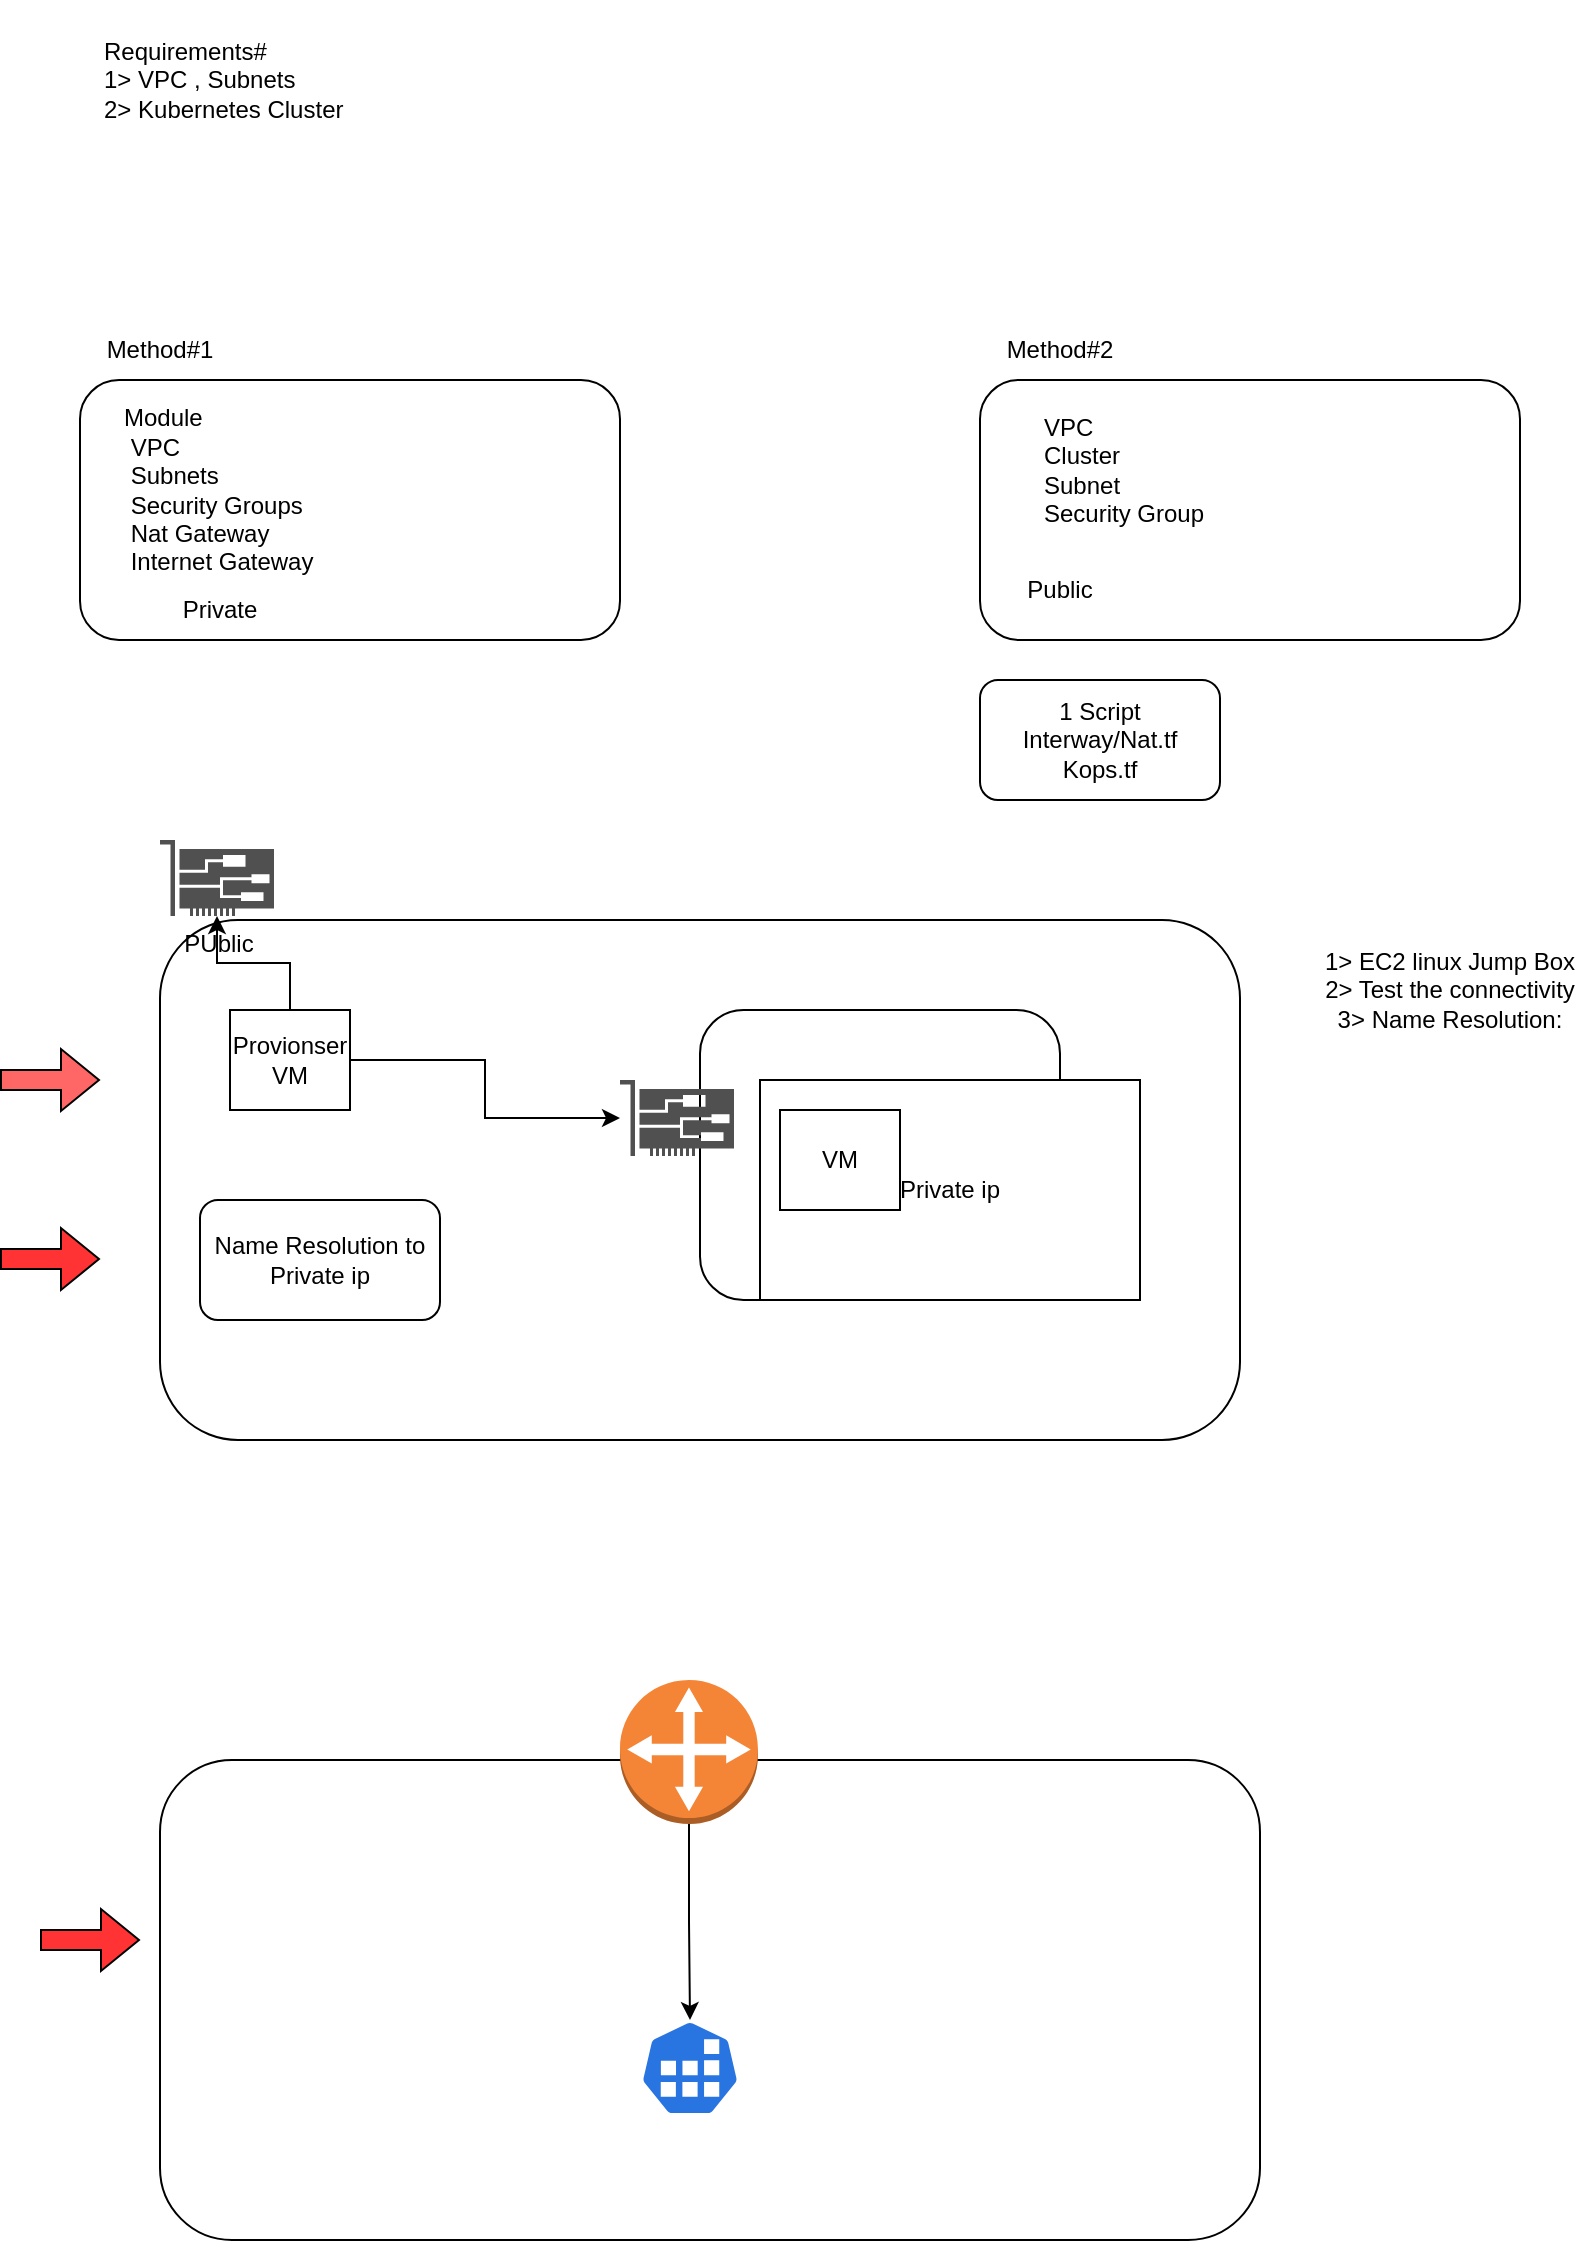 <mxfile version="16.2.7" type="github" pages="2">
  <diagram id="ROzpph2KXOq2R1gUpp3e" name="Page-1">
    <mxGraphModel dx="1022" dy="436" grid="1" gridSize="10" guides="1" tooltips="1" connect="1" arrows="1" fold="1" page="1" pageScale="1" pageWidth="827" pageHeight="1169" math="0" shadow="0">
      <root>
        <mxCell id="0" />
        <mxCell id="1" parent="0" />
        <mxCell id="HmklrOqMnrzbJ7BfiBBN-1" value="" style="rounded=1;whiteSpace=wrap;html=1;" vertex="1" parent="1">
          <mxGeometry x="510" y="210" width="270" height="130" as="geometry" />
        </mxCell>
        <mxCell id="HmklrOqMnrzbJ7BfiBBN-3" value="VPC&lt;br&gt;Cluster&lt;br&gt;Subnet&lt;br&gt;Security Group" style="text;html=1;strokeColor=none;fillColor=none;align=left;verticalAlign=middle;whiteSpace=wrap;rounded=0;" vertex="1" parent="1">
          <mxGeometry x="540" y="240" width="150" height="30" as="geometry" />
        </mxCell>
        <mxCell id="HmklrOqMnrzbJ7BfiBBN-4" value="" style="rounded=1;whiteSpace=wrap;html=1;" vertex="1" parent="1">
          <mxGeometry x="60" y="210" width="270" height="130" as="geometry" />
        </mxCell>
        <mxCell id="HmklrOqMnrzbJ7BfiBBN-5" value="Module&lt;br&gt;&lt;span style=&quot;white-space: pre&quot;&gt;	&lt;/span&gt;VPC&lt;br&gt;&lt;span style=&quot;white-space: pre&quot;&gt;	&lt;/span&gt;Subnets&lt;br&gt;&lt;span style=&quot;white-space: pre&quot;&gt;	&lt;/span&gt;Security Groups&lt;br&gt;&lt;span style=&quot;white-space: pre&quot;&gt;	&lt;/span&gt;Nat Gateway&lt;br&gt;&lt;span style=&quot;white-space: pre&quot;&gt;	&lt;/span&gt;Internet Gateway" style="text;html=1;strokeColor=none;fillColor=none;align=left;verticalAlign=middle;whiteSpace=wrap;rounded=0;" vertex="1" parent="1">
          <mxGeometry x="80" y="250" width="170" height="30" as="geometry" />
        </mxCell>
        <mxCell id="HmklrOqMnrzbJ7BfiBBN-7" value="Method#1" style="text;html=1;strokeColor=none;fillColor=none;align=center;verticalAlign=middle;whiteSpace=wrap;rounded=0;" vertex="1" parent="1">
          <mxGeometry x="70" y="180" width="60" height="30" as="geometry" />
        </mxCell>
        <mxCell id="HmklrOqMnrzbJ7BfiBBN-8" value="Method#2" style="text;html=1;strokeColor=none;fillColor=none;align=center;verticalAlign=middle;whiteSpace=wrap;rounded=0;" vertex="1" parent="1">
          <mxGeometry x="520" y="180" width="60" height="30" as="geometry" />
        </mxCell>
        <mxCell id="HmklrOqMnrzbJ7BfiBBN-11" value="Requirements#&lt;br&gt;1&amp;gt; VPC , Subnets&lt;br&gt;2&amp;gt; Kubernetes Cluster" style="text;html=1;strokeColor=none;fillColor=none;align=left;verticalAlign=middle;whiteSpace=wrap;rounded=0;" vertex="1" parent="1">
          <mxGeometry x="70" y="20" width="370" height="80" as="geometry" />
        </mxCell>
        <mxCell id="HmklrOqMnrzbJ7BfiBBN-12" value="" style="rounded=1;whiteSpace=wrap;html=1;" vertex="1" parent="1">
          <mxGeometry x="100" y="480" width="540" height="260" as="geometry" />
        </mxCell>
        <mxCell id="HmklrOqMnrzbJ7BfiBBN-13" value="" style="rounded=1;whiteSpace=wrap;html=1;" vertex="1" parent="1">
          <mxGeometry x="370" y="525" width="180" height="145" as="geometry" />
        </mxCell>
        <mxCell id="HmklrOqMnrzbJ7BfiBBN-14" value="Private ip" style="rounded=0;whiteSpace=wrap;html=1;" vertex="1" parent="1">
          <mxGeometry x="400" y="560" width="190" height="110" as="geometry" />
        </mxCell>
        <mxCell id="HmklrOqMnrzbJ7BfiBBN-27" style="edgeStyle=orthogonalEdgeStyle;rounded=0;orthogonalLoop=1;jettySize=auto;html=1;fillColor=#FF3333;" edge="1" parent="1" source="HmklrOqMnrzbJ7BfiBBN-15" target="HmklrOqMnrzbJ7BfiBBN-17">
          <mxGeometry relative="1" as="geometry" />
        </mxCell>
        <mxCell id="HmklrOqMnrzbJ7BfiBBN-28" style="edgeStyle=orthogonalEdgeStyle;rounded=0;orthogonalLoop=1;jettySize=auto;html=1;fillColor=#FF3333;" edge="1" parent="1" source="HmklrOqMnrzbJ7BfiBBN-15" target="HmklrOqMnrzbJ7BfiBBN-16">
          <mxGeometry relative="1" as="geometry" />
        </mxCell>
        <mxCell id="HmklrOqMnrzbJ7BfiBBN-15" value="Provionser VM" style="rounded=0;whiteSpace=wrap;html=1;" vertex="1" parent="1">
          <mxGeometry x="135" y="525" width="60" height="50" as="geometry" />
        </mxCell>
        <mxCell id="HmklrOqMnrzbJ7BfiBBN-16" value="PUblic" style="sketch=0;pointerEvents=1;shadow=0;dashed=0;html=1;strokeColor=none;fillColor=#505050;labelPosition=center;verticalLabelPosition=bottom;verticalAlign=top;outlineConnect=0;align=center;shape=mxgraph.office.devices.nic;" vertex="1" parent="1">
          <mxGeometry x="100" y="440" width="57" height="38" as="geometry" />
        </mxCell>
        <mxCell id="HmklrOqMnrzbJ7BfiBBN-17" value="" style="sketch=0;pointerEvents=1;shadow=0;dashed=0;html=1;strokeColor=none;fillColor=#505050;labelPosition=center;verticalLabelPosition=bottom;verticalAlign=top;outlineConnect=0;align=center;shape=mxgraph.office.devices.nic;" vertex="1" parent="1">
          <mxGeometry x="330" y="560" width="57" height="38" as="geometry" />
        </mxCell>
        <mxCell id="HmklrOqMnrzbJ7BfiBBN-18" value="Name Resolution to Private ip" style="rounded=1;whiteSpace=wrap;html=1;" vertex="1" parent="1">
          <mxGeometry x="120" y="620" width="120" height="60" as="geometry" />
        </mxCell>
        <mxCell id="HmklrOqMnrzbJ7BfiBBN-19" value="" style="shape=flexArrow;endArrow=classic;html=1;rounded=0;fillColor=#FF6666;" edge="1" parent="1">
          <mxGeometry width="50" height="50" relative="1" as="geometry">
            <mxPoint x="20" y="560" as="sourcePoint" />
            <mxPoint x="70" y="560" as="targetPoint" />
          </mxGeometry>
        </mxCell>
        <mxCell id="HmklrOqMnrzbJ7BfiBBN-20" value="" style="shape=flexArrow;endArrow=classic;html=1;rounded=0;fillColor=#FF3333;" edge="1" parent="1">
          <mxGeometry width="50" height="50" relative="1" as="geometry">
            <mxPoint x="20" y="649.5" as="sourcePoint" />
            <mxPoint x="70" y="649.5" as="targetPoint" />
          </mxGeometry>
        </mxCell>
        <mxCell id="HmklrOqMnrzbJ7BfiBBN-21" value="" style="rounded=1;whiteSpace=wrap;html=1;" vertex="1" parent="1">
          <mxGeometry x="100" y="900" width="550" height="240" as="geometry" />
        </mxCell>
        <mxCell id="HmklrOqMnrzbJ7BfiBBN-22" value="" style="sketch=0;html=1;dashed=0;whitespace=wrap;fillColor=#2875E2;strokeColor=#ffffff;points=[[0.005,0.63,0],[0.1,0.2,0],[0.9,0.2,0],[0.5,0,0],[0.995,0.63,0],[0.72,0.99,0],[0.5,1,0],[0.28,0.99,0]];shape=mxgraph.kubernetes.icon;prIcon=job" vertex="1" parent="1">
          <mxGeometry x="340" y="1030" width="50" height="48" as="geometry" />
        </mxCell>
        <mxCell id="HmklrOqMnrzbJ7BfiBBN-24" style="edgeStyle=orthogonalEdgeStyle;rounded=0;orthogonalLoop=1;jettySize=auto;html=1;entryX=0.5;entryY=0;entryDx=0;entryDy=0;entryPerimeter=0;" edge="1" parent="1" source="HmklrOqMnrzbJ7BfiBBN-23" target="HmklrOqMnrzbJ7BfiBBN-22">
          <mxGeometry relative="1" as="geometry" />
        </mxCell>
        <mxCell id="HmklrOqMnrzbJ7BfiBBN-23" value="" style="outlineConnect=0;dashed=0;verticalLabelPosition=bottom;verticalAlign=top;align=center;html=1;shape=mxgraph.aws3.customer_gateway;fillColor=#F58536;gradientColor=none;" vertex="1" parent="1">
          <mxGeometry x="330" y="860" width="69" height="72" as="geometry" />
        </mxCell>
        <mxCell id="HmklrOqMnrzbJ7BfiBBN-25" value="" style="shape=flexArrow;endArrow=classic;html=1;rounded=0;fillColor=#FF3333;" edge="1" parent="1">
          <mxGeometry width="50" height="50" relative="1" as="geometry">
            <mxPoint x="40" y="990" as="sourcePoint" />
            <mxPoint x="90" y="990" as="targetPoint" />
          </mxGeometry>
        </mxCell>
        <mxCell id="HmklrOqMnrzbJ7BfiBBN-26" value="1 Script&lt;br&gt;Interway/Nat.tf&lt;br&gt;Kops.tf" style="rounded=1;whiteSpace=wrap;html=1;" vertex="1" parent="1">
          <mxGeometry x="510" y="360" width="120" height="60" as="geometry" />
        </mxCell>
        <mxCell id="HmklrOqMnrzbJ7BfiBBN-29" value="1&amp;gt; EC2 linux Jump Box&lt;br&gt;2&amp;gt; Test the connectivity&lt;br&gt;3&amp;gt; Name Resolution:&lt;br&gt;" style="text;html=1;strokeColor=none;fillColor=none;align=center;verticalAlign=middle;whiteSpace=wrap;rounded=0;" vertex="1" parent="1">
          <mxGeometry x="680" y="500" width="130" height="30" as="geometry" />
        </mxCell>
        <mxCell id="HmklrOqMnrzbJ7BfiBBN-30" value="VM" style="rounded=0;whiteSpace=wrap;html=1;" vertex="1" parent="1">
          <mxGeometry x="410" y="575" width="60" height="50" as="geometry" />
        </mxCell>
        <mxCell id="4DL7-vcwtKUO8cYhg1fy-1" value="Private" style="text;html=1;strokeColor=none;fillColor=none;align=center;verticalAlign=middle;whiteSpace=wrap;rounded=0;" vertex="1" parent="1">
          <mxGeometry x="100" y="310" width="60" height="30" as="geometry" />
        </mxCell>
        <mxCell id="4DL7-vcwtKUO8cYhg1fy-2" value="Public" style="text;html=1;strokeColor=none;fillColor=none;align=center;verticalAlign=middle;whiteSpace=wrap;rounded=0;" vertex="1" parent="1">
          <mxGeometry x="520" y="300" width="60" height="30" as="geometry" />
        </mxCell>
      </root>
    </mxGraphModel>
  </diagram>
  <diagram id="aaqp5b5xJrrrLayYQ4zw" name="Page-2">
    <mxGraphModel dx="1022" dy="436" grid="1" gridSize="10" guides="1" tooltips="1" connect="1" arrows="1" fold="1" page="1" pageScale="1" pageWidth="827" pageHeight="1169" math="0" shadow="0">
      <root>
        <mxCell id="gGzM584KNA4ZTBeTobhw-0" />
        <mxCell id="gGzM584KNA4ZTBeTobhw-1" parent="gGzM584KNA4ZTBeTobhw-0" />
        <mxCell id="gGzM584KNA4ZTBeTobhw-9" style="edgeStyle=orthogonalEdgeStyle;rounded=0;orthogonalLoop=1;jettySize=auto;html=1;entryX=0;entryY=0.75;entryDx=0;entryDy=0;fillColor=#FF3333;" edge="1" parent="gGzM584KNA4ZTBeTobhw-1" source="gGzM584KNA4ZTBeTobhw-2" target="gGzM584KNA4ZTBeTobhw-8">
          <mxGeometry relative="1" as="geometry">
            <Array as="points">
              <mxPoint x="330" y="185" />
              <mxPoint x="390" y="185" />
              <mxPoint x="390" y="125" />
            </Array>
          </mxGeometry>
        </mxCell>
        <mxCell id="gGzM584KNA4ZTBeTobhw-2" value="" style="rounded=0;whiteSpace=wrap;html=1;" vertex="1" parent="gGzM584KNA4ZTBeTobhw-1">
          <mxGeometry x="270" y="230" width="120" height="60" as="geometry" />
        </mxCell>
        <mxCell id="gGzM584KNA4ZTBeTobhw-4" style="edgeStyle=orthogonalEdgeStyle;rounded=0;orthogonalLoop=1;jettySize=auto;html=1;entryX=0;entryY=0.5;entryDx=0;entryDy=0;fillColor=#FF3333;" edge="1" parent="gGzM584KNA4ZTBeTobhw-1" source="gGzM584KNA4ZTBeTobhw-3" target="gGzM584KNA4ZTBeTobhw-2">
          <mxGeometry relative="1" as="geometry" />
        </mxCell>
        <mxCell id="gGzM584KNA4ZTBeTobhw-3" value="Actor" style="shape=umlActor;verticalLabelPosition=bottom;verticalAlign=top;html=1;outlineConnect=0;" vertex="1" parent="gGzM584KNA4ZTBeTobhw-1">
          <mxGeometry x="90" y="230" width="30" height="60" as="geometry" />
        </mxCell>
        <mxCell id="gGzM584KNA4ZTBeTobhw-5" value="Google.com" style="text;html=1;strokeColor=none;fillColor=none;align=center;verticalAlign=middle;whiteSpace=wrap;rounded=0;" vertex="1" parent="gGzM584KNA4ZTBeTobhw-1">
          <mxGeometry x="414" y="230" width="60" height="30" as="geometry" />
        </mxCell>
        <mxCell id="gGzM584KNA4ZTBeTobhw-6" value="Google.com&lt;br&gt;1.1.1.1" style="rounded=0;whiteSpace=wrap;html=1;" vertex="1" parent="gGzM584KNA4ZTBeTobhw-1">
          <mxGeometry x="600" y="110" width="120" height="60" as="geometry" />
        </mxCell>
        <mxCell id="gGzM584KNA4ZTBeTobhw-7" value="MS.com&lt;br&gt;2.2.2.2" style="rounded=0;whiteSpace=wrap;html=1;" vertex="1" parent="gGzM584KNA4ZTBeTobhw-1">
          <mxGeometry x="600" y="350" width="120" height="60" as="geometry" />
        </mxCell>
        <mxCell id="gGzM584KNA4ZTBeTobhw-8" value="DNS&lt;br&gt;Route 53" style="rounded=1;whiteSpace=wrap;html=1;" vertex="1" parent="gGzM584KNA4ZTBeTobhw-1">
          <mxGeometry x="410" y="80" width="120" height="60" as="geometry" />
        </mxCell>
        <mxCell id="nqzf3gaYAyJrrW7Q3Cdt-0" value="Private ip&lt;br&gt;10.10.10.10" style="rounded=1;whiteSpace=wrap;html=1;" vertex="1" parent="gGzM584KNA4ZTBeTobhw-1">
          <mxGeometry x="690" y="190" width="120" height="60" as="geometry" />
        </mxCell>
      </root>
    </mxGraphModel>
  </diagram>
</mxfile>
